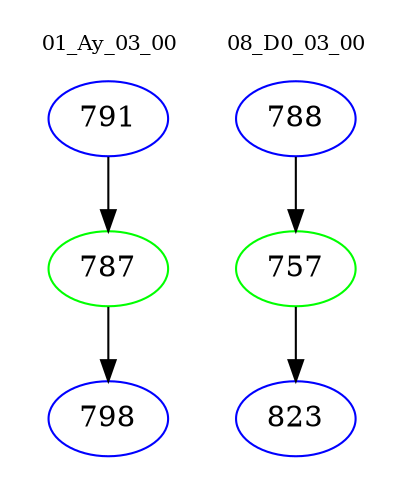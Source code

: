 digraph{
subgraph cluster_0 {
color = white
label = "01_Ay_03_00";
fontsize=10;
T0_791 [label="791", color="blue"]
T0_791 -> T0_787 [color="black"]
T0_787 [label="787", color="green"]
T0_787 -> T0_798 [color="black"]
T0_798 [label="798", color="blue"]
}
subgraph cluster_1 {
color = white
label = "08_D0_03_00";
fontsize=10;
T1_788 [label="788", color="blue"]
T1_788 -> T1_757 [color="black"]
T1_757 [label="757", color="green"]
T1_757 -> T1_823 [color="black"]
T1_823 [label="823", color="blue"]
}
}
